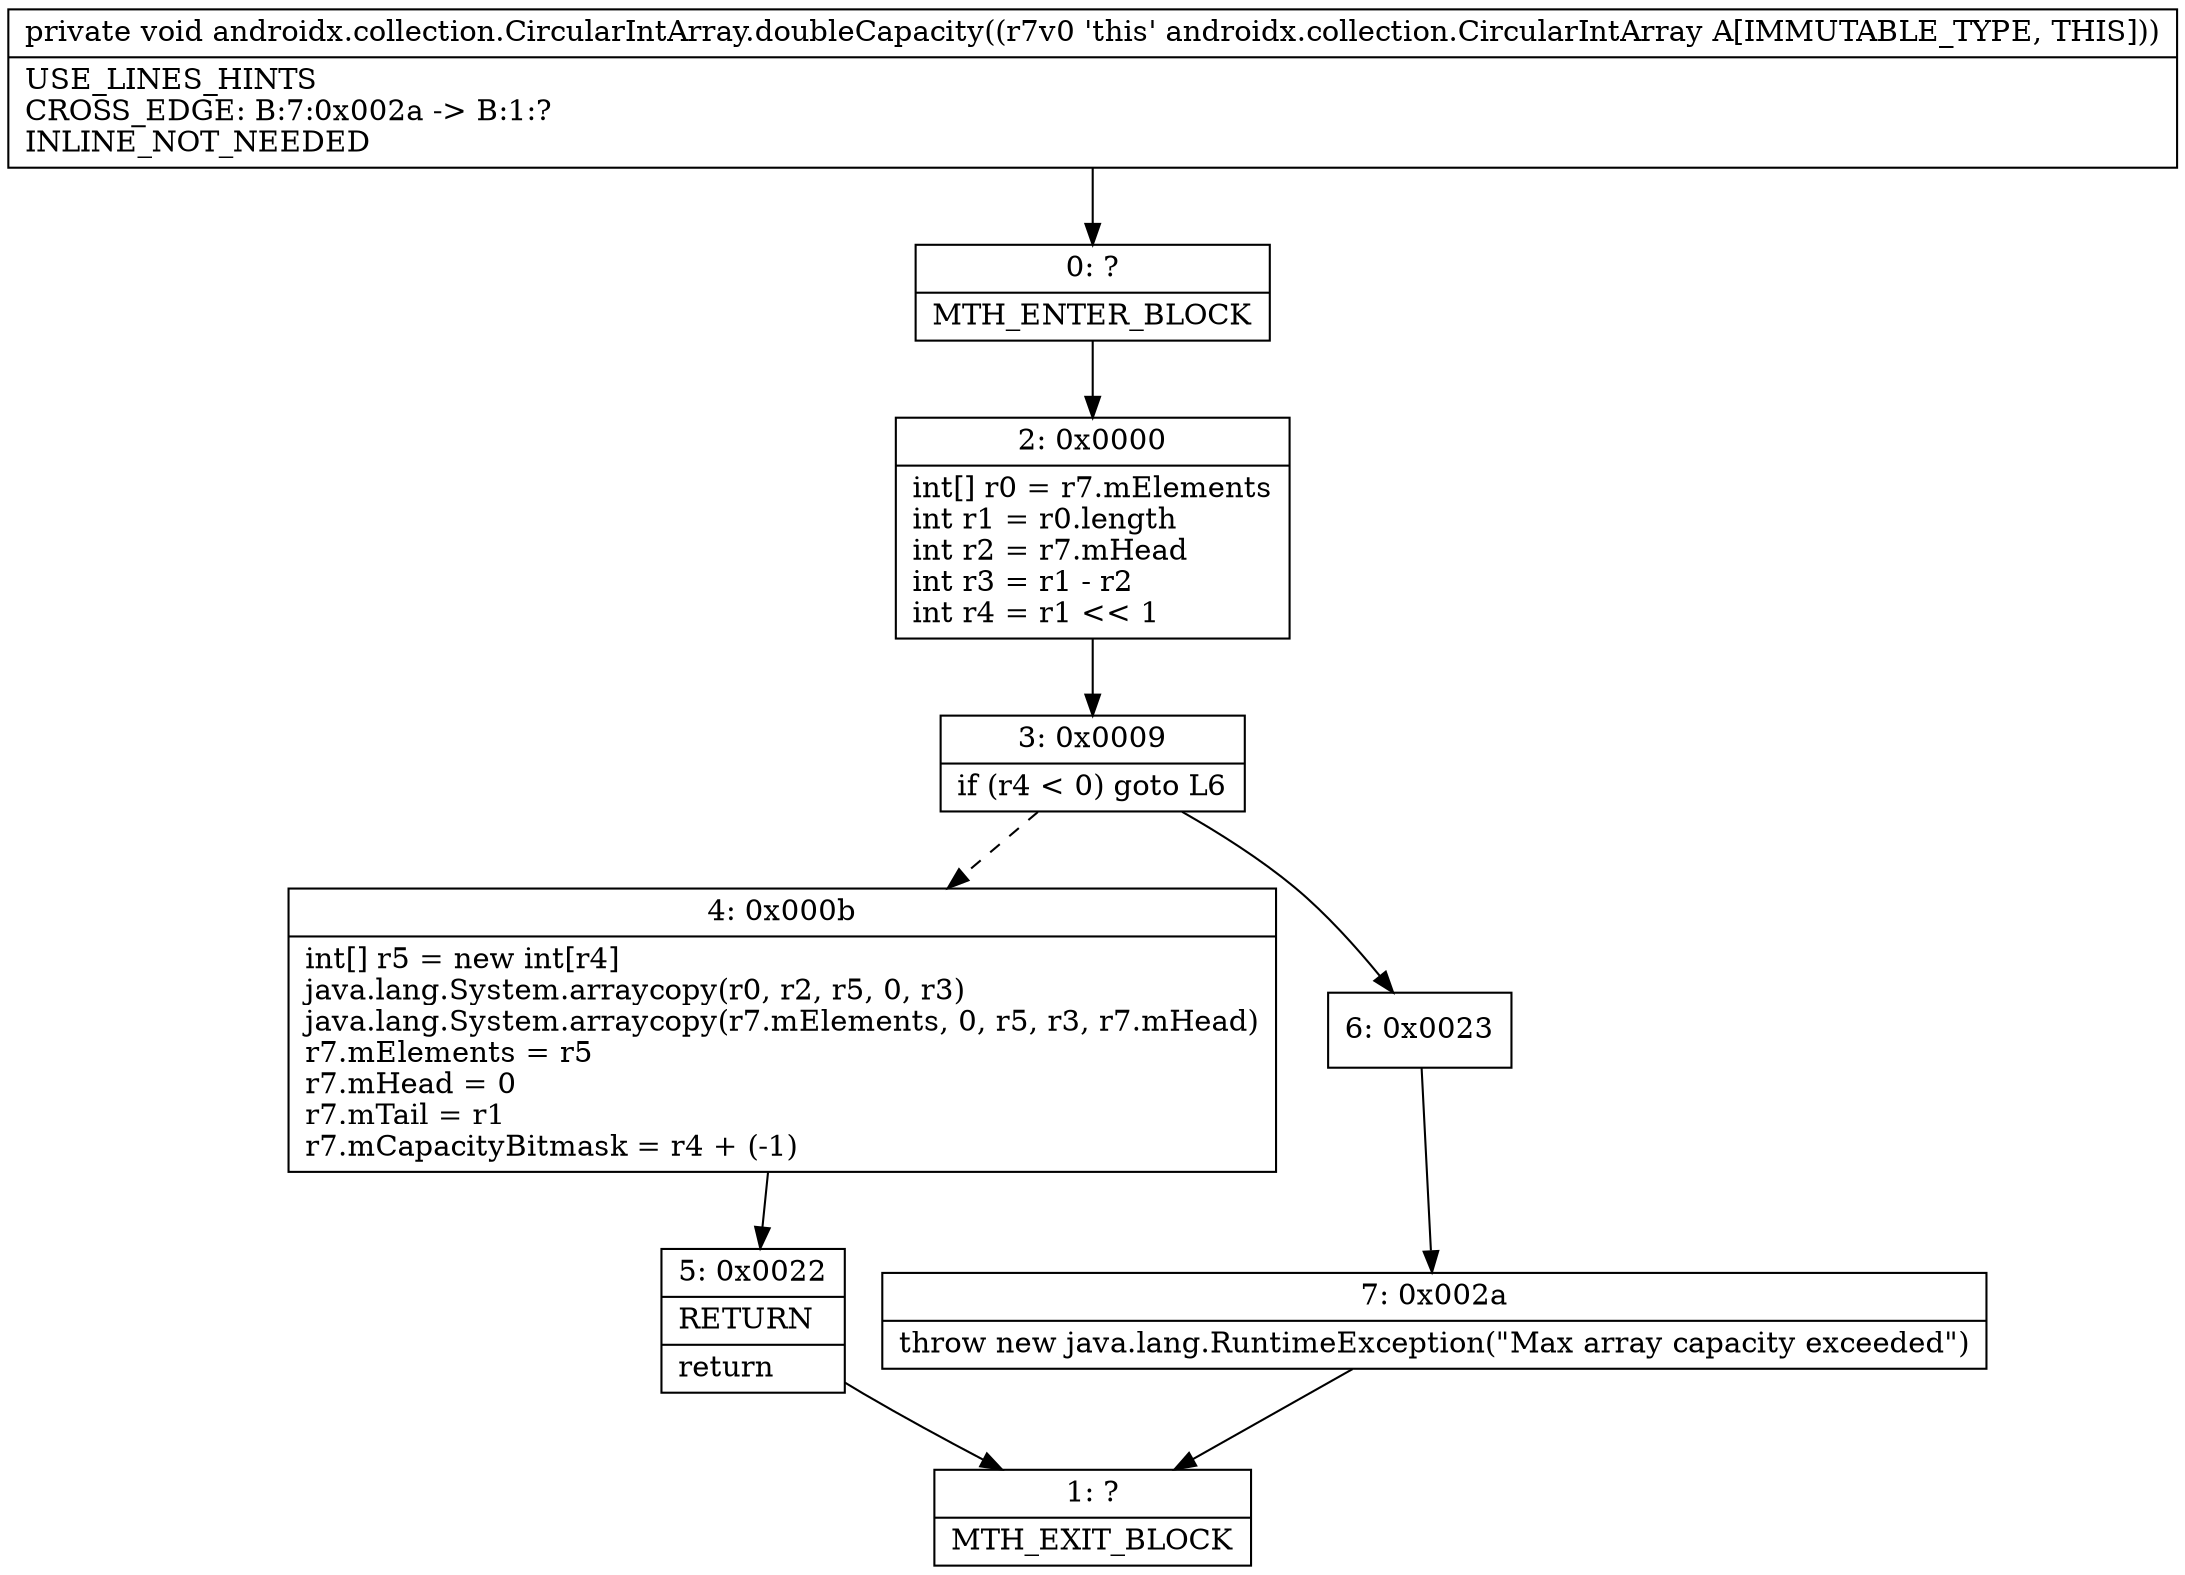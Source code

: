 digraph "CFG forandroidx.collection.CircularIntArray.doubleCapacity()V" {
Node_0 [shape=record,label="{0\:\ ?|MTH_ENTER_BLOCK\l}"];
Node_2 [shape=record,label="{2\:\ 0x0000|int[] r0 = r7.mElements\lint r1 = r0.length\lint r2 = r7.mHead\lint r3 = r1 \- r2\lint r4 = r1 \<\< 1\l}"];
Node_3 [shape=record,label="{3\:\ 0x0009|if (r4 \< 0) goto L6\l}"];
Node_4 [shape=record,label="{4\:\ 0x000b|int[] r5 = new int[r4]\ljava.lang.System.arraycopy(r0, r2, r5, 0, r3)\ljava.lang.System.arraycopy(r7.mElements, 0, r5, r3, r7.mHead)\lr7.mElements = r5\lr7.mHead = 0\lr7.mTail = r1\lr7.mCapacityBitmask = r4 + (\-1)\l}"];
Node_5 [shape=record,label="{5\:\ 0x0022|RETURN\l|return\l}"];
Node_1 [shape=record,label="{1\:\ ?|MTH_EXIT_BLOCK\l}"];
Node_6 [shape=record,label="{6\:\ 0x0023}"];
Node_7 [shape=record,label="{7\:\ 0x002a|throw new java.lang.RuntimeException(\"Max array capacity exceeded\")\l}"];
MethodNode[shape=record,label="{private void androidx.collection.CircularIntArray.doubleCapacity((r7v0 'this' androidx.collection.CircularIntArray A[IMMUTABLE_TYPE, THIS]))  | USE_LINES_HINTS\lCROSS_EDGE: B:7:0x002a \-\> B:1:?\lINLINE_NOT_NEEDED\l}"];
MethodNode -> Node_0;Node_0 -> Node_2;
Node_2 -> Node_3;
Node_3 -> Node_4[style=dashed];
Node_3 -> Node_6;
Node_4 -> Node_5;
Node_5 -> Node_1;
Node_6 -> Node_7;
Node_7 -> Node_1;
}

